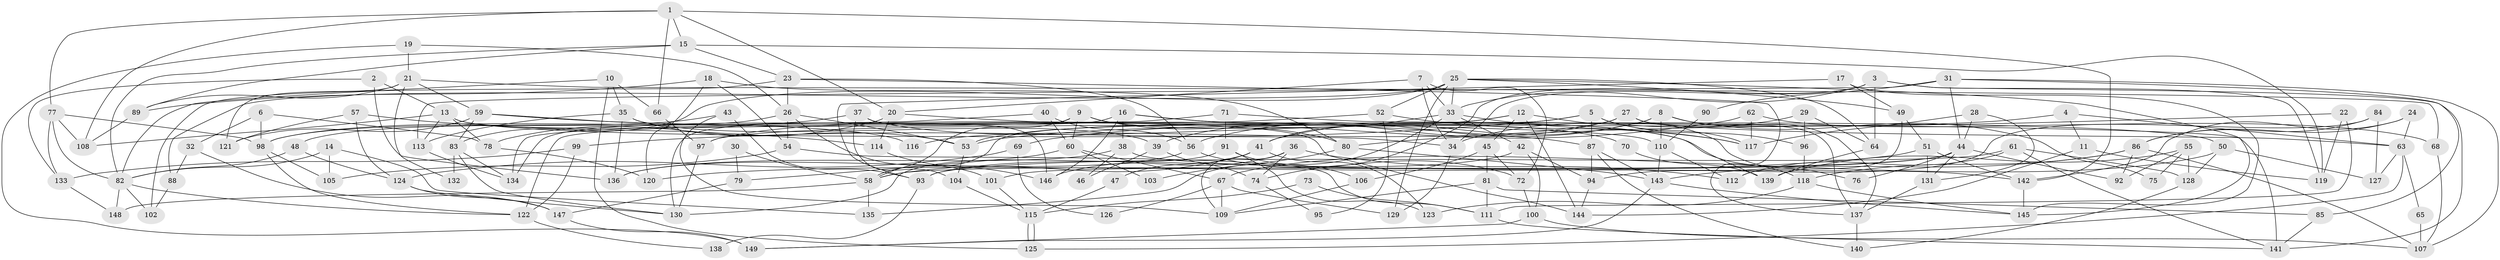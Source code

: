 // Generated by graph-tools (version 1.1) at 2025/36/03/09/25 02:36:07]
// undirected, 149 vertices, 298 edges
graph export_dot {
graph [start="1"]
  node [color=gray90,style=filled];
  1;
  2;
  3;
  4;
  5;
  6;
  7;
  8;
  9;
  10;
  11;
  12;
  13;
  14;
  15;
  16;
  17;
  18;
  19;
  20;
  21;
  22;
  23;
  24;
  25;
  26;
  27;
  28;
  29;
  30;
  31;
  32;
  33;
  34;
  35;
  36;
  37;
  38;
  39;
  40;
  41;
  42;
  43;
  44;
  45;
  46;
  47;
  48;
  49;
  50;
  51;
  52;
  53;
  54;
  55;
  56;
  57;
  58;
  59;
  60;
  61;
  62;
  63;
  64;
  65;
  66;
  67;
  68;
  69;
  70;
  71;
  72;
  73;
  74;
  75;
  76;
  77;
  78;
  79;
  80;
  81;
  82;
  83;
  84;
  85;
  86;
  87;
  88;
  89;
  90;
  91;
  92;
  93;
  94;
  95;
  96;
  97;
  98;
  99;
  100;
  101;
  102;
  103;
  104;
  105;
  106;
  107;
  108;
  109;
  110;
  111;
  112;
  113;
  114;
  115;
  116;
  117;
  118;
  119;
  120;
  121;
  122;
  123;
  124;
  125;
  126;
  127;
  128;
  129;
  130;
  131;
  132;
  133;
  134;
  135;
  136;
  137;
  138;
  139;
  140;
  141;
  142;
  143;
  144;
  145;
  146;
  147;
  148;
  149;
  1 -- 77;
  1 -- 142;
  1 -- 15;
  1 -- 20;
  1 -- 66;
  1 -- 108;
  2 -- 133;
  2 -- 13;
  2 -- 136;
  3 -- 34;
  3 -- 33;
  3 -- 64;
  3 -- 74;
  3 -- 119;
  3 -- 141;
  4 -- 53;
  4 -- 63;
  4 -- 11;
  5 -- 58;
  5 -- 96;
  5 -- 87;
  5 -- 99;
  5 -- 117;
  6 -- 98;
  6 -- 78;
  6 -- 32;
  7 -- 20;
  7 -- 33;
  7 -- 34;
  7 -- 72;
  8 -- 137;
  8 -- 56;
  8 -- 41;
  8 -- 75;
  8 -- 110;
  9 -- 58;
  9 -- 80;
  9 -- 60;
  9 -- 118;
  9 -- 130;
  10 -- 66;
  10 -- 35;
  10 -- 82;
  10 -- 125;
  11 -- 144;
  11 -- 119;
  12 -- 53;
  12 -- 97;
  12 -- 45;
  12 -- 76;
  12 -- 144;
  13 -- 34;
  13 -- 108;
  13 -- 78;
  13 -- 113;
  13 -- 144;
  14 -- 82;
  14 -- 105;
  14 -- 135;
  15 -- 119;
  15 -- 23;
  15 -- 82;
  15 -- 89;
  16 -- 146;
  16 -- 50;
  16 -- 38;
  16 -- 134;
  16 -- 139;
  17 -- 93;
  17 -- 49;
  17 -- 145;
  18 -- 80;
  18 -- 54;
  18 -- 89;
  18 -- 120;
  19 -- 149;
  19 -- 21;
  19 -- 26;
  20 -- 110;
  20 -- 78;
  20 -- 114;
  21 -- 59;
  21 -- 89;
  21 -- 68;
  21 -- 121;
  21 -- 132;
  22 -- 111;
  22 -- 119;
  22 -- 80;
  23 -- 26;
  23 -- 56;
  23 -- 102;
  23 -- 137;
  24 -- 142;
  24 -- 86;
  24 -- 63;
  25 -- 33;
  25 -- 88;
  25 -- 49;
  25 -- 52;
  25 -- 64;
  25 -- 83;
  25 -- 129;
  25 -- 145;
  26 -- 101;
  26 -- 48;
  26 -- 53;
  26 -- 54;
  27 -- 63;
  27 -- 137;
  27 -- 39;
  27 -- 116;
  28 -- 117;
  28 -- 44;
  28 -- 131;
  29 -- 34;
  29 -- 64;
  29 -- 96;
  30 -- 79;
  30 -- 58;
  31 -- 44;
  31 -- 113;
  31 -- 85;
  31 -- 90;
  31 -- 107;
  32 -- 147;
  32 -- 88;
  33 -- 42;
  33 -- 41;
  33 -- 117;
  33 -- 135;
  34 -- 129;
  35 -- 113;
  35 -- 136;
  35 -- 39;
  35 -- 53;
  36 -- 112;
  36 -- 74;
  36 -- 109;
  36 -- 146;
  37 -- 146;
  37 -- 98;
  37 -- 70;
  37 -- 104;
  38 -- 142;
  38 -- 46;
  38 -- 136;
  39 -- 46;
  39 -- 74;
  40 -- 56;
  40 -- 134;
  40 -- 60;
  41 -- 58;
  41 -- 47;
  41 -- 123;
  42 -- 94;
  42 -- 93;
  42 -- 100;
  43 -- 98;
  43 -- 109;
  43 -- 93;
  44 -- 92;
  44 -- 131;
  44 -- 58;
  44 -- 76;
  44 -- 101;
  45 -- 72;
  45 -- 81;
  45 -- 106;
  47 -- 115;
  48 -- 82;
  48 -- 124;
  49 -- 112;
  49 -- 51;
  50 -- 127;
  50 -- 67;
  50 -- 128;
  51 -- 120;
  51 -- 131;
  51 -- 142;
  52 -- 117;
  52 -- 95;
  52 -- 97;
  53 -- 104;
  54 -- 111;
  54 -- 105;
  55 -- 139;
  55 -- 128;
  55 -- 75;
  55 -- 92;
  56 -- 136;
  56 -- 72;
  57 -- 121;
  57 -- 124;
  57 -- 114;
  58 -- 135;
  58 -- 148;
  59 -- 87;
  59 -- 83;
  59 -- 116;
  59 -- 121;
  60 -- 67;
  60 -- 79;
  60 -- 103;
  61 -- 141;
  61 -- 128;
  61 -- 93;
  61 -- 112;
  62 -- 117;
  62 -- 68;
  62 -- 69;
  63 -- 125;
  63 -- 65;
  63 -- 127;
  64 -- 139;
  65 -- 107;
  66 -- 97;
  67 -- 109;
  67 -- 126;
  67 -- 129;
  68 -- 107;
  69 -- 124;
  69 -- 126;
  70 -- 139;
  71 -- 122;
  71 -- 91;
  71 -- 141;
  72 -- 100;
  73 -- 115;
  73 -- 111;
  74 -- 95;
  77 -- 82;
  77 -- 108;
  77 -- 98;
  77 -- 133;
  78 -- 120;
  79 -- 147;
  80 -- 143;
  80 -- 103;
  81 -- 85;
  81 -- 109;
  81 -- 111;
  82 -- 102;
  82 -- 122;
  82 -- 148;
  83 -- 130;
  83 -- 132;
  83 -- 134;
  84 -- 94;
  84 -- 86;
  84 -- 127;
  85 -- 141;
  86 -- 118;
  86 -- 107;
  86 -- 92;
  86 -- 143;
  87 -- 143;
  87 -- 94;
  87 -- 140;
  88 -- 102;
  89 -- 108;
  90 -- 110;
  91 -- 106;
  91 -- 123;
  91 -- 130;
  93 -- 138;
  94 -- 144;
  96 -- 118;
  97 -- 130;
  98 -- 122;
  98 -- 105;
  99 -- 133;
  99 -- 122;
  100 -- 107;
  100 -- 149;
  101 -- 115;
  104 -- 115;
  106 -- 109;
  110 -- 143;
  110 -- 112;
  111 -- 141;
  113 -- 134;
  114 -- 146;
  115 -- 125;
  115 -- 125;
  118 -- 145;
  118 -- 123;
  122 -- 138;
  124 -- 130;
  124 -- 147;
  128 -- 140;
  131 -- 137;
  133 -- 148;
  137 -- 140;
  142 -- 145;
  143 -- 145;
  143 -- 149;
  147 -- 149;
}
